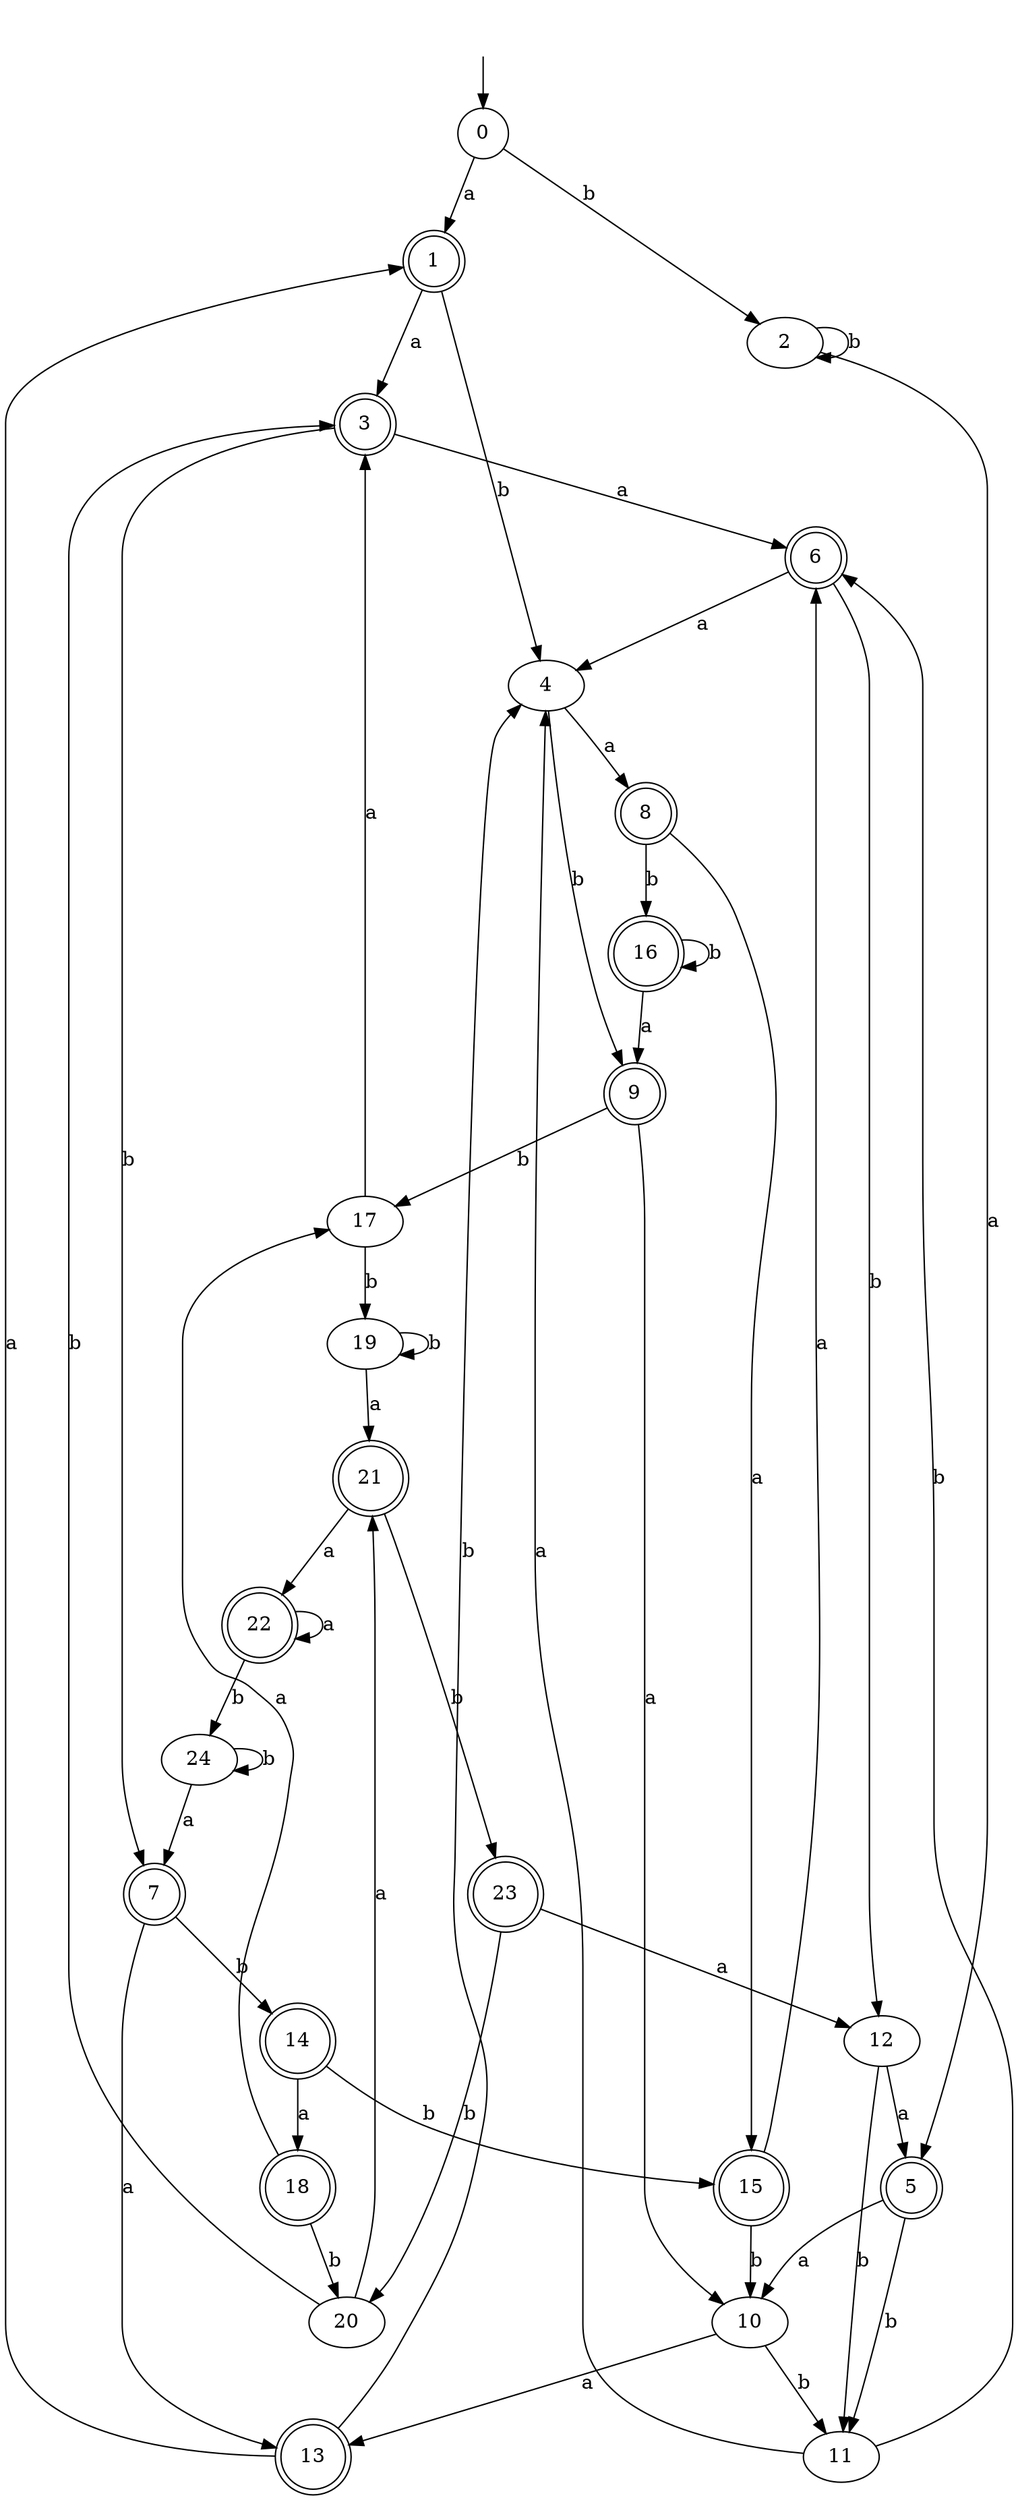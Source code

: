 digraph RandomDFA {
  __start0 [label="", shape=none];
  __start0 -> 0 [label=""];
  0 [shape=circle]
  0 -> 1 [label="a"]
  0 -> 2 [label="b"]
  1 [shape=doublecircle]
  1 -> 3 [label="a"]
  1 -> 4 [label="b"]
  2
  2 -> 5 [label="a"]
  2 -> 2 [label="b"]
  3 [shape=doublecircle]
  3 -> 6 [label="a"]
  3 -> 7 [label="b"]
  4
  4 -> 8 [label="a"]
  4 -> 9 [label="b"]
  5 [shape=doublecircle]
  5 -> 10 [label="a"]
  5 -> 11 [label="b"]
  6 [shape=doublecircle]
  6 -> 4 [label="a"]
  6 -> 12 [label="b"]
  7 [shape=doublecircle]
  7 -> 13 [label="a"]
  7 -> 14 [label="b"]
  8 [shape=doublecircle]
  8 -> 15 [label="a"]
  8 -> 16 [label="b"]
  9 [shape=doublecircle]
  9 -> 10 [label="a"]
  9 -> 17 [label="b"]
  10
  10 -> 13 [label="a"]
  10 -> 11 [label="b"]
  11
  11 -> 4 [label="a"]
  11 -> 6 [label="b"]
  12
  12 -> 5 [label="a"]
  12 -> 11 [label="b"]
  13 [shape=doublecircle]
  13 -> 1 [label="a"]
  13 -> 4 [label="b"]
  14 [shape=doublecircle]
  14 -> 18 [label="a"]
  14 -> 15 [label="b"]
  15 [shape=doublecircle]
  15 -> 6 [label="a"]
  15 -> 10 [label="b"]
  16 [shape=doublecircle]
  16 -> 9 [label="a"]
  16 -> 16 [label="b"]
  17
  17 -> 3 [label="a"]
  17 -> 19 [label="b"]
  18 [shape=doublecircle]
  18 -> 17 [label="a"]
  18 -> 20 [label="b"]
  19
  19 -> 21 [label="a"]
  19 -> 19 [label="b"]
  20
  20 -> 21 [label="a"]
  20 -> 3 [label="b"]
  21 [shape=doublecircle]
  21 -> 22 [label="a"]
  21 -> 23 [label="b"]
  22 [shape=doublecircle]
  22 -> 22 [label="a"]
  22 -> 24 [label="b"]
  23 [shape=doublecircle]
  23 -> 12 [label="a"]
  23 -> 20 [label="b"]
  24
  24 -> 7 [label="a"]
  24 -> 24 [label="b"]
}
